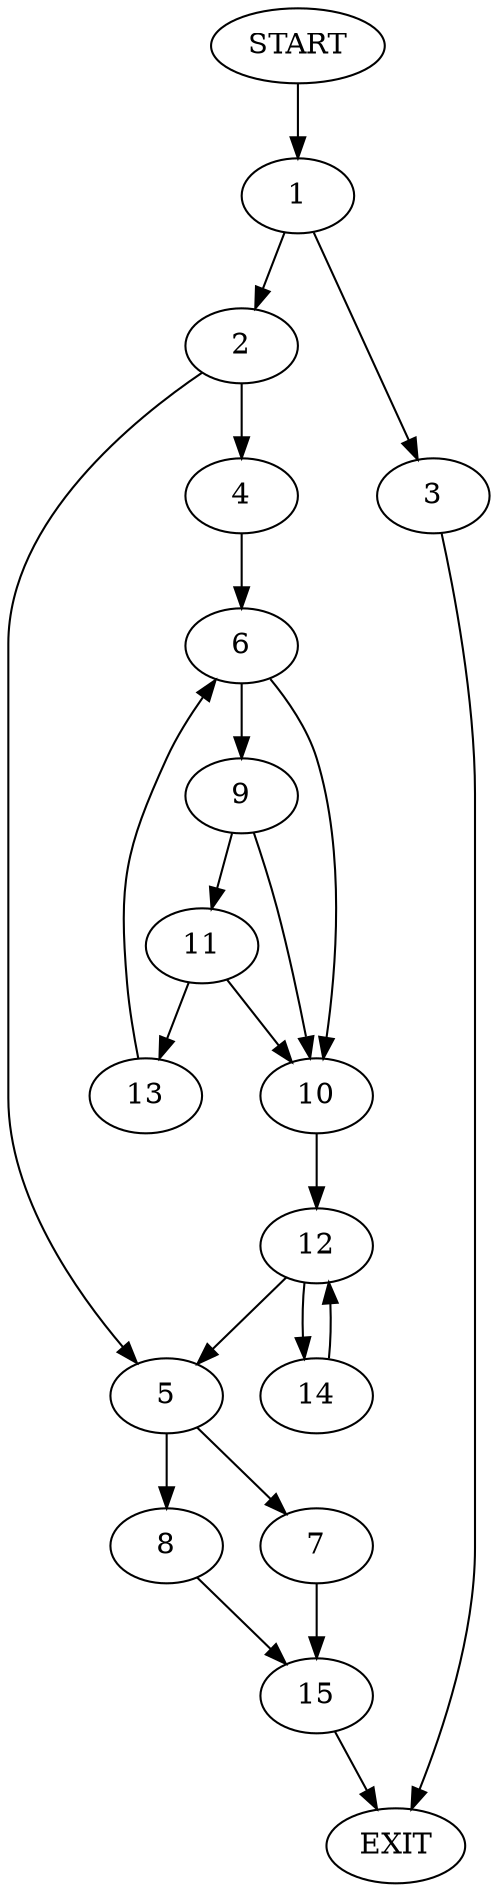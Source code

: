 digraph {
0 [label="START"]
16 [label="EXIT"]
0 -> 1
1 -> 2
1 -> 3
3 -> 16
2 -> 4
2 -> 5
4 -> 6
5 -> 7
5 -> 8
6 -> 9
6 -> 10
9 -> 11
9 -> 10
10 -> 12
11 -> 10
11 -> 13
13 -> 6
12 -> 14
12 -> 5
14 -> 12
7 -> 15
8 -> 15
15 -> 16
}
